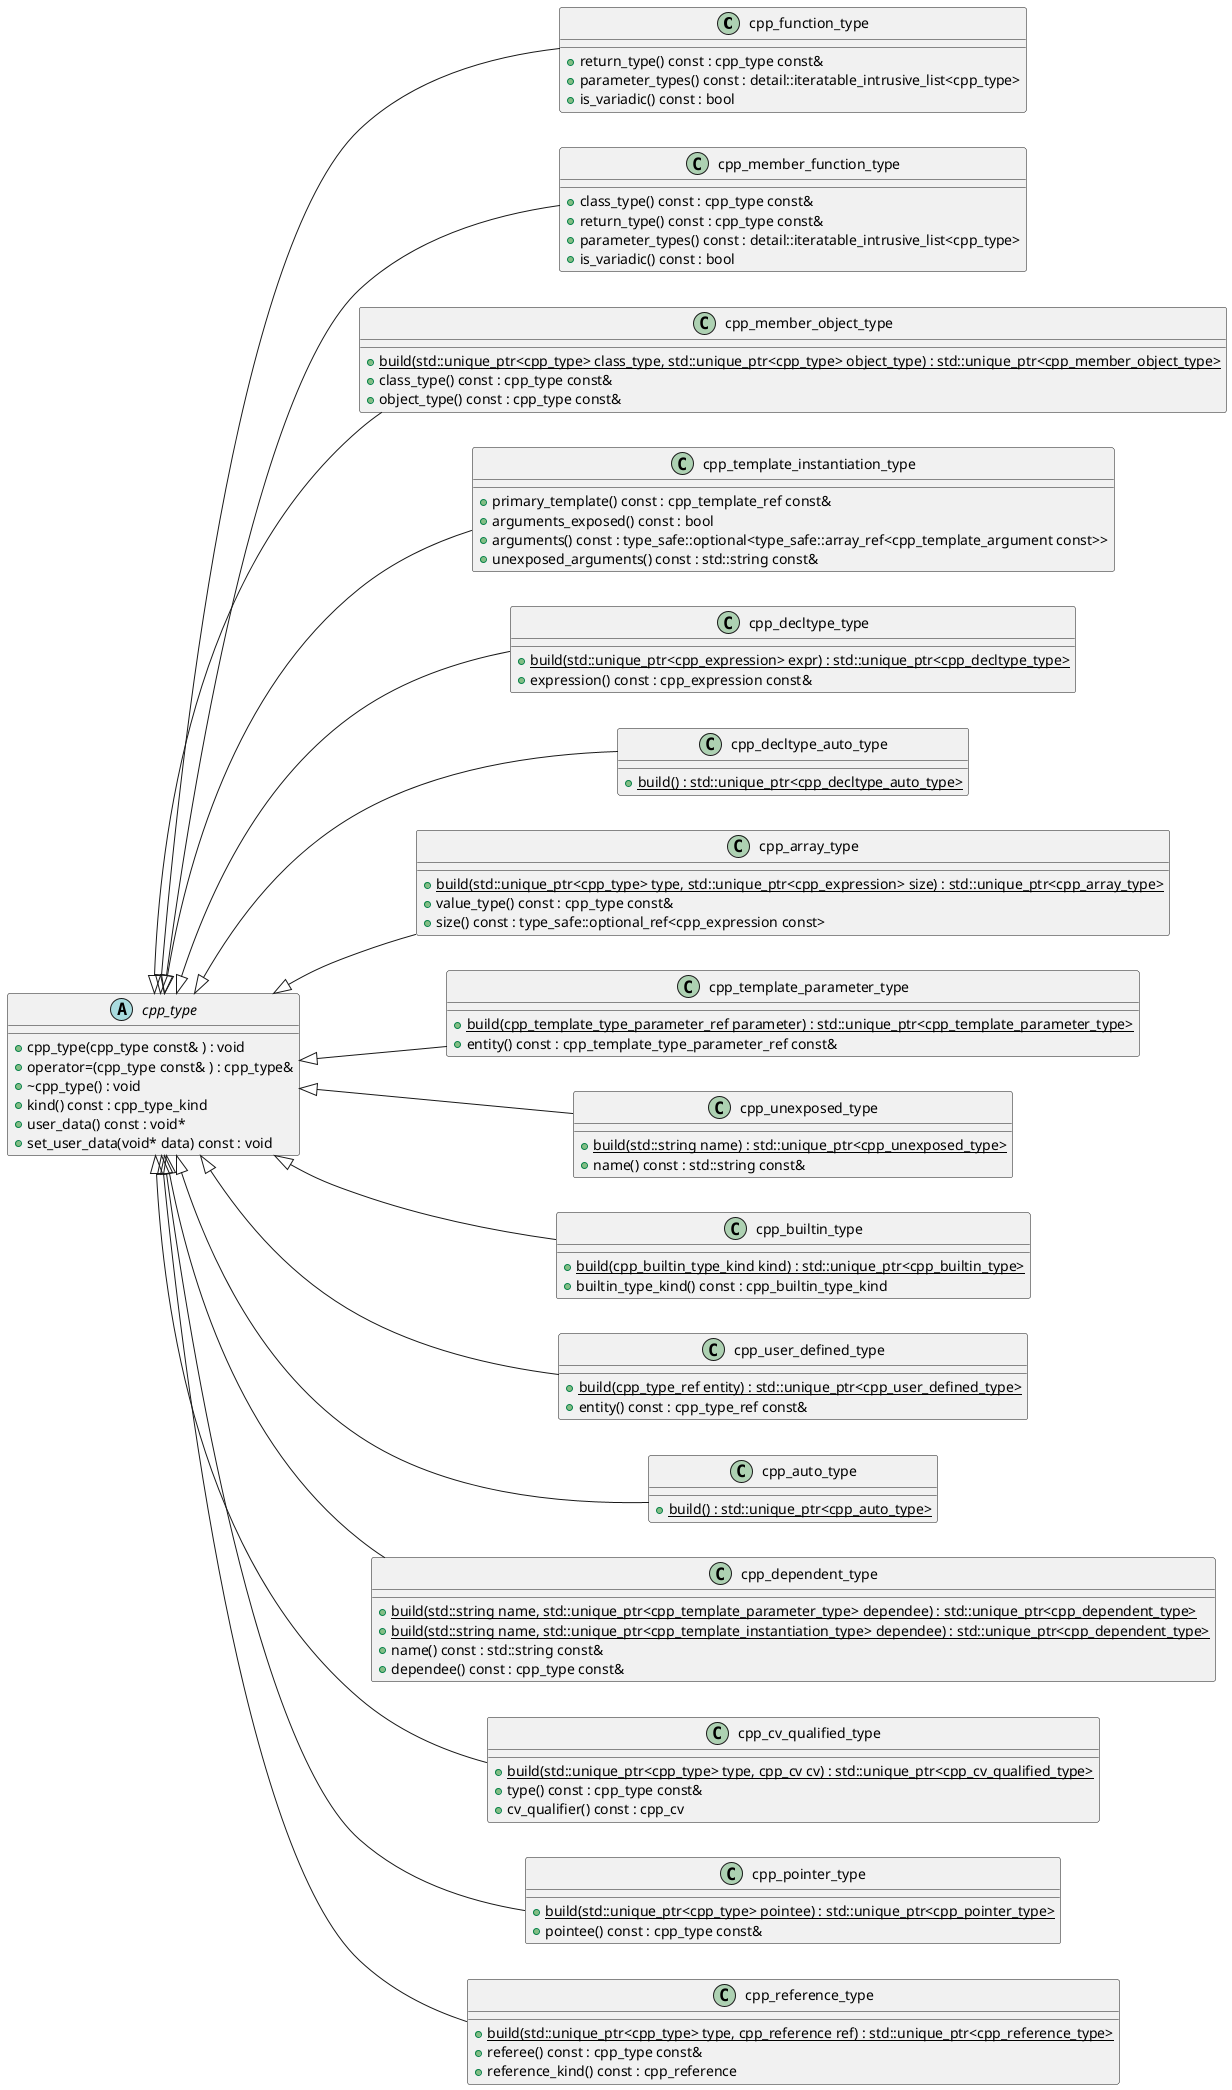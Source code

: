 @startuml
left to right direction
class "cpp_function_type" as C_0000002354
class C_0000002354 [[https://github.com/foonathan/cppast/blob/19cbc378f8a6b3fe7d04b309784a3a0920de9e75/include/cppast/cpp_function_type.hpp#L14{A [cppast::cpp_type]() that is a function. A function pointer is created by wrapping it in [cppast::cpp_pointer_type]().}]] {
+return_type() const : cpp_type const& [[[https://github.com/foonathan/cppast/blob/19cbc378f8a6b3fe7d04b309784a3a0920de9e75/include/cppast/cpp_function_type.hpp#L49{\returns A reference to the return [cppast::cpp_type]().}]]]
+parameter_types() const : detail::iteratable_intrusive_list<cpp_type> [[[https://github.com/foonathan/cppast/blob/19cbc378f8a6b3fe7d04b309784a3a0920de9e75/include/cppast/cpp_function_type.hpp#L55{\returns An iteratable object iterating over the parameter types.}]]]
+is_variadic() const : bool [[[https://github.com/foonathan/cppast/blob/19cbc378f8a6b3fe7d04b309784a3a0920de9e75/include/cppast/cpp_function_type.hpp#L61{\returns Whether or not the function is variadic (C-style ellipsis).}]]]
}
class "cpp_member_function_type" as C_0000002417
class C_0000002417 [[https://github.com/foonathan/cppast/blob/19cbc378f8a6b3fe7d04b309784a3a0920de9e75/include/cppast/cpp_function_type.hpp#L87{A [cppast::cpp_type]() that is a member function. A member function with cv qualifier is created by wrapping it in [cppast::cpp_cv_qualified_type](). A member function with reference qualifier is created by wrapping it in [cppast::cpp_reference_type]()....}]] {
+class_type() const : cpp_type const& [[[https://github.com/foonathan/cppast/blob/19cbc378f8a6b3fe7d04b309784a3a0920de9e75/include/cppast/cpp_function_type.hpp#L122{\returns A reference to the class [cppast::cpp_type]().}]]]
+return_type() const : cpp_type const& [[[https://github.com/foonathan/cppast/blob/19cbc378f8a6b3fe7d04b309784a3a0920de9e75/include/cppast/cpp_function_type.hpp#L128{\returns A reference to the return [cppast::cpp_type]().}]]]
+parameter_types() const : detail::iteratable_intrusive_list<cpp_type> [[[https://github.com/foonathan/cppast/blob/19cbc378f8a6b3fe7d04b309784a3a0920de9e75/include/cppast/cpp_function_type.hpp#L134{\returns An iteratable object iterating over the parameter types.}]]]
+is_variadic() const : bool [[[https://github.com/foonathan/cppast/blob/19cbc378f8a6b3fe7d04b309784a3a0920de9e75/include/cppast/cpp_function_type.hpp#L140{\returns Whether or not the function is variadic (C-style ellipsis).}]]]
}
class "cpp_member_object_type" as C_0000002491
class C_0000002491 [[https://github.com/foonathan/cppast/blob/19cbc378f8a6b3fe7d04b309784a3a0920de9e75/include/cppast/cpp_function_type.hpp#L164{A [cppast::cpp_type]() that is a member object. A member object pointer is created by wrapping it in [cppast::cpp_pointer_type]().}]] {
{static} +build(std::unique_ptr<cpp_type> class_type, std::unique_ptr<cpp_type> object_type) : std::unique_ptr<cpp_member_object_type> [[[https://github.com/foonathan/cppast/blob/19cbc378f8a6b3fe7d04b309784a3a0920de9e75/include/cppast/cpp_function_type.hpp#L168{\returns A newly created member object type.}]]]
+class_type() const : cpp_type const& [[[https://github.com/foonathan/cppast/blob/19cbc378f8a6b3fe7d04b309784a3a0920de9e75/include/cppast/cpp_function_type.hpp#L176{\returns A reference to the class [cppast::cpp_type]().}]]]
+object_type() const : cpp_type const& [[[https://github.com/foonathan/cppast/blob/19cbc378f8a6b3fe7d04b309784a3a0920de9e75/include/cppast/cpp_function_type.hpp#L182{\returns A reference to the object [cppast::cpp_type]().}]]]
}
class "cpp_template_instantiation_type" as C_0000002684
class C_0000002684 [[https://github.com/foonathan/cppast/blob/19cbc378f8a6b3fe7d04b309784a3a0920de9e75/include/cppast/cpp_template.hpp#L93{A [cppast::cpp_type]() representing an instantiation of a [cppast::cpp_template]().}]] {
+primary_template() const : cpp_template_ref const& [[[https://github.com/foonathan/cppast/blob/19cbc378f8a6b3fe7d04b309784a3a0920de9e75/include/cppast/cpp_template.hpp#L132{\returns A reference to the template that is being instantiated. \notes It could also point to a specialization, this is just the *primary* template.}]]]
+arguments_exposed() const : bool [[[https://github.com/foonathan/cppast/blob/19cbc378f8a6b3fe7d04b309784a3a0920de9e75/include/cppast/cpp_template.hpp#L138{\returns Whether or not the arguments are exposed.}]]]
+arguments() const : type_safe::optional<type_safe::array_ref<cpp_template_argument const>> [[[https://github.com/foonathan/cppast/blob/19cbc378f8a6b3fe7d04b309784a3a0920de9e75/include/cppast/cpp_template.hpp#L145{\returns An array ref to the [cppast::cpp_template_argument](), if there are any. \requires The arguments are exposed, i.e. `arguments_exposed()` returns `true`.}]]]
+unexposed_arguments() const : std::string const& [[[https://github.com/foonathan/cppast/blob/19cbc378f8a6b3fe7d04b309784a3a0920de9e75/include/cppast/cpp_template.hpp#L156{\returns The unexposed arguments as string. \requires The arguments are not exposed, i.e. `arguments_exposed()` returns `false`.}]]]
}
class "cpp_decltype_type" as C_0000003189
class C_0000003189 [[https://github.com/foonathan/cppast/blob/19cbc378f8a6b3fe7d04b309784a3a0920de9e75/include/cppast/cpp_decltype_type.hpp#L13{A [cppast::cpp_type]() that isn't given but taken from an expression.}]] {
{static} +build(std::unique_ptr<cpp_expression> expr) : std::unique_ptr<cpp_decltype_type> [[[https://github.com/foonathan/cppast/blob/19cbc378f8a6b3fe7d04b309784a3a0920de9e75/include/cppast/cpp_decltype_type.hpp#L17{\returns A newly created `decltype` type.}]]]
+expression() const : cpp_expression const& [[[https://github.com/foonathan/cppast/blob/19cbc378f8a6b3fe7d04b309784a3a0920de9e75/include/cppast/cpp_decltype_type.hpp#L23{\returns A reference to the expression given.}]]]
}
class "cpp_decltype_auto_type" as C_0000003205
class C_0000003205 [[https://github.com/foonathan/cppast/blob/19cbc378f8a6b3fe7d04b309784a3a0920de9e75/include/cppast/cpp_decltype_type.hpp#L40{A [cppast::cpp_type]() that isn't given but deduced using the `decltype` rules.}]] {
{static} +build() : std::unique_ptr<cpp_decltype_auto_type> [[[https://github.com/foonathan/cppast/blob/19cbc378f8a6b3fe7d04b309784a3a0920de9e75/include/cppast/cpp_decltype_type.hpp#L44{\returns A newly created `auto` type.}]]]
}
class "cpp_array_type" as C_0000003400
class C_0000003400 [[https://github.com/foonathan/cppast/blob/19cbc378f8a6b3fe7d04b309784a3a0920de9e75/include/cppast/cpp_array_type.hpp#L13{An array of a [cppast::cpp_type]().}]] {
{static} +build(std::unique_ptr<cpp_type> type, std::unique_ptr<cpp_expression> size) : std::unique_ptr<cpp_array_type> [[[https://github.com/foonathan/cppast/blob/19cbc378f8a6b3fe7d04b309784a3a0920de9e75/include/cppast/cpp_array_type.hpp#L18{\returns A newly created array. \notes `size` may be `nullptr`.}]]]
+value_type() const : cpp_type const& [[[https://github.com/foonathan/cppast/blob/19cbc378f8a6b3fe7d04b309784a3a0920de9e75/include/cppast/cpp_array_type.hpp#L26{\returns A reference to the value [cppast::cpp_type]().}]]]
+size() const : type_safe::optional_ref<cpp_expression const> [[[https://github.com/foonathan/cppast/blob/19cbc378f8a6b3fe7d04b309784a3a0920de9e75/include/cppast/cpp_array_type.hpp#L33{\returns An optional reference to the [cppast::cpp_expression]() that is the size of the array. \notes An unsized array - `T[]` - does not have a size.}]]]
}
class "cpp_template_parameter_type" as C_0000003729
class C_0000003729 [[https://github.com/foonathan/cppast/blob/19cbc378f8a6b3fe7d04b309784a3a0920de9e75/include/cppast/cpp_template_parameter.hpp#L97{A [cppast::cpp_type]() defined by a [cppast::cpp_template_type_parameter]().}]] {
{static} +build(cpp_template_type_parameter_ref parameter) : std::unique_ptr<cpp_template_parameter_type> [[[https://github.com/foonathan/cppast/blob/19cbc378f8a6b3fe7d04b309784a3a0920de9e75/include/cppast/cpp_template_parameter.hpp#L101{\returns A newly created parameter type.}]]]
+entity() const : cpp_template_type_parameter_ref const& [[[https://github.com/foonathan/cppast/blob/19cbc378f8a6b3fe7d04b309784a3a0920de9e75/include/cppast/cpp_template_parameter.hpp#L109{\returns A reference to the [cppast::cpp_template_type_parameter]() this type refers to.}]]]
}
abstract "cpp_type" as C_0000004108
abstract C_0000004108 [[https://github.com/foonathan/cppast/blob/19cbc378f8a6b3fe7d04b309784a3a0920de9e75/include/cppast/cpp_type.hpp#L44{Base class for all C++ types.}]] {
+cpp_type(cpp_type const& ) : void [[[https://github.com/foonathan/cppast/blob/19cbc378f8a6b3fe7d04b309784a3a0920de9e75/include/cppast/cpp_type.hpp#L47{cpp_type}]]]
+operator=(cpp_type const& ) : cpp_type& [[[https://github.com/foonathan/cppast/blob/19cbc378f8a6b3fe7d04b309784a3a0920de9e75/include/cppast/cpp_type.hpp#L48{operator=}]]]
+~cpp_type() : void [[[https://github.com/foonathan/cppast/blob/19cbc378f8a6b3fe7d04b309784a3a0920de9e75/include/cppast/cpp_type.hpp#L50{~cpp_type}]]]
+kind() const : cpp_type_kind [[[https://github.com/foonathan/cppast/blob/19cbc378f8a6b3fe7d04b309784a3a0920de9e75/include/cppast/cpp_type.hpp#L53{\returns The [cppast::cpp_type_kind]().}]]]
+user_data() const : void* [[[https://github.com/foonathan/cppast/blob/19cbc378f8a6b3fe7d04b309784a3a0920de9e75/include/cppast/cpp_type.hpp#L59{\returns The specified user data.}]]]
+set_user_data(void* data) const : void [[[https://github.com/foonathan/cppast/blob/19cbc378f8a6b3fe7d04b309784a3a0920de9e75/include/cppast/cpp_type.hpp#L71{\effects Sets some kind of user data. User data is just some kind of pointer, there are no requirements. The class will do no lifetime management. User data is useful if you need to store additional data for an entity without the need to maintain a regi...}]]]
}
class "cpp_unexposed_type" as C_0000004122
class C_0000004122 [[https://github.com/foonathan/cppast/blob/19cbc378f8a6b3fe7d04b309784a3a0920de9e75/include/cppast/cpp_type.hpp#L95{An unexposed [cppast::cpp_type](). This is one where no further information besides a name is available.}]] {
{static} +build(std::string name) : std::unique_ptr<cpp_unexposed_type> [[[https://github.com/foonathan/cppast/blob/19cbc378f8a6b3fe7d04b309784a3a0920de9e75/include/cppast/cpp_type.hpp#L99{\returns A newly created unexposed type.}]]]
+name() const : std::string const& [[[https://github.com/foonathan/cppast/blob/19cbc378f8a6b3fe7d04b309784a3a0920de9e75/include/cppast/cpp_type.hpp#L105{\returns The name of the type.}]]]
}
class "cpp_builtin_type" as C_0000004139
class C_0000004139 [[https://github.com/foonathan/cppast/blob/19cbc378f8a6b3fe7d04b309784a3a0920de9e75/include/cppast/cpp_type.hpp#L161{A builtin [cppast::cpp_type](). This is one where there is no associated [cppast::cpp_entity]().}]] {
{static} +build(cpp_builtin_type_kind kind) : std::unique_ptr<cpp_builtin_type> [[[https://github.com/foonathan/cppast/blob/19cbc378f8a6b3fe7d04b309784a3a0920de9e75/include/cppast/cpp_type.hpp#L165{\returns A newly created builtin type.}]]]
+builtin_type_kind() const : cpp_builtin_type_kind [[[https://github.com/foonathan/cppast/blob/19cbc378f8a6b3fe7d04b309784a3a0920de9e75/include/cppast/cpp_type.hpp#L171{\returns Which builtin type it is.}]]]
}
class "cpp_user_defined_type" as C_0000004166
class C_0000004166 [[https://github.com/foonathan/cppast/blob/19cbc378f8a6b3fe7d04b309784a3a0920de9e75/include/cppast/cpp_type.hpp#L202{A user-defined [cppast::cpp_type](). It has an associated [cppast::cpp_entity]().}]] {
{static} +build(cpp_type_ref entity) : std::unique_ptr<cpp_user_defined_type> [[[https://github.com/foonathan/cppast/blob/19cbc378f8a6b3fe7d04b309784a3a0920de9e75/include/cppast/cpp_type.hpp#L206{\returns A newly created user-defined type.}]]]
+entity() const : cpp_type_ref const& [[[https://github.com/foonathan/cppast/blob/19cbc378f8a6b3fe7d04b309784a3a0920de9e75/include/cppast/cpp_type.hpp#L213{\returns A [cppast::cpp_type_ref]() to the associated [cppast::cpp_entity]() that is the type.}]]]
}
class "cpp_auto_type" as C_0000004213
class C_0000004213 [[https://github.com/foonathan/cppast/blob/19cbc378f8a6b3fe7d04b309784a3a0920de9e75/include/cppast/cpp_type.hpp#L230{A [cppast::cpp_type]() that isn't given but deduced by `auto`.}]] {
{static} +build() : std::unique_ptr<cpp_auto_type> [[[https://github.com/foonathan/cppast/blob/19cbc378f8a6b3fe7d04b309784a3a0920de9e75/include/cppast/cpp_type.hpp#L234{\returns A newly created `auto` type.}]]]
}
class "cpp_dependent_type" as C_0000004225
class C_0000004225 [[https://github.com/foonathan/cppast/blob/19cbc378f8a6b3fe7d04b309784a3a0920de9e75/include/cppast/cpp_type.hpp#L249{A [cppast::cpp_type]() that depends on another type.}]] {
{static} +build(std::string name, std::unique_ptr<cpp_template_parameter_type> dependee) : std::unique_ptr<cpp_dependent_type> [[[https://github.com/foonathan/cppast/blob/19cbc378f8a6b3fe7d04b309784a3a0920de9e75/include/cppast/cpp_type.hpp#L253{\returns A newly created type dependent on a [cppast::cpp_template_parameter_type]().}]]]
{static} +build(std::string name, std::unique_ptr<cpp_template_instantiation_type> dependee) : std::unique_ptr<cpp_dependent_type> [[[https://github.com/foonathan/cppast/blob/19cbc378f8a6b3fe7d04b309784a3a0920de9e75/include/cppast/cpp_type.hpp#L257{\returns A newly created type dependent on a [cppast::cpp_template_instantiation_type]().}]]]
+name() const : std::string const& [[[https://github.com/foonathan/cppast/blob/19cbc378f8a6b3fe7d04b309784a3a0920de9e75/include/cppast/cpp_type.hpp#L262{\returns The name of the dependent type. \notes It does not include a scope.}]]]
+dependee() const : cpp_type const& [[[https://github.com/foonathan/cppast/blob/19cbc378f8a6b3fe7d04b309784a3a0920de9e75/include/cppast/cpp_type.hpp#L270{\returns A reference to the [cppast::cpp_type]() it depends one. \notes This is either [cppast::cpp_template_parameter_type]() or [cppast:cpp_template_instantiation_type]().}]]]
}
class "cpp_cv_qualified_type" as C_0000004265
class C_0000004265 [[https://github.com/foonathan/cppast/blob/19cbc378f8a6b3fe7d04b309784a3a0920de9e75/include/cppast/cpp_type.hpp#L311{A [cppast::cpp_cv]() qualified [cppast::cpp_type]().}]] {
{static} +build(std::unique_ptr<cpp_type> type, cpp_cv cv) : std::unique_ptr<cpp_cv_qualified_type> [[[https://github.com/foonathan/cppast/blob/19cbc378f8a6b3fe7d04b309784a3a0920de9e75/include/cppast/cpp_type.hpp#L316{\returns A newly created qualified type. \requires `cv` must not be [cppast::cpp_cv::cpp_cv_none]().}]]]
+type() const : cpp_type const& [[[https://github.com/foonathan/cppast/blob/19cbc378f8a6b3fe7d04b309784a3a0920de9e75/include/cppast/cpp_type.hpp#L324{\returns A reference to the [cppast::cpp_type]() that is qualified.}]]]
+cv_qualifier() const : cpp_cv [[[https://github.com/foonathan/cppast/blob/19cbc378f8a6b3fe7d04b309784a3a0920de9e75/include/cppast/cpp_type.hpp#L330{\returns The [cppast::cpp_cv]() qualifier.}]]]
}
class "cpp_pointer_type" as C_0000004297
class C_0000004297 [[https://github.com/foonathan/cppast/blob/19cbc378f8a6b3fe7d04b309784a3a0920de9e75/include/cppast/cpp_type.hpp#L359{A pointer to a [cppast::cpp_type]().}]] {
{static} +build(std::unique_ptr<cpp_type> pointee) : std::unique_ptr<cpp_pointer_type> [[[https://github.com/foonathan/cppast/blob/19cbc378f8a6b3fe7d04b309784a3a0920de9e75/include/cppast/cpp_type.hpp#L363{\returns A newly created pointer type.}]]]
+pointee() const : cpp_type const& [[[https://github.com/foonathan/cppast/blob/19cbc378f8a6b3fe7d04b309784a3a0920de9e75/include/cppast/cpp_type.hpp#L369{\returns A reference to the [cppast::cpp_type]() that is the pointee.}]]]
}
class "cpp_reference_type" as C_0000004322
class C_0000004322 [[https://github.com/foonathan/cppast/blob/19cbc378f8a6b3fe7d04b309784a3a0920de9e75/include/cppast/cpp_type.hpp#L394{A reference to a [cppast::cpp_type]().}]] {
{static} +build(std::unique_ptr<cpp_type> type, cpp_reference ref) : std::unique_ptr<cpp_reference_type> [[[https://github.com/foonathan/cppast/blob/19cbc378f8a6b3fe7d04b309784a3a0920de9e75/include/cppast/cpp_type.hpp#L399{\returns A newly created qualified type. \requires `ref` must not be [cppast::cpp_reference::cpp_ref_none]().}]]]
+referee() const : cpp_type const& [[[https://github.com/foonathan/cppast/blob/19cbc378f8a6b3fe7d04b309784a3a0920de9e75/include/cppast/cpp_type.hpp#L407{\returns A reference to the [cppast::cpp_type]() that is referenced.}]]]
+reference_kind() const : cpp_reference [[[https://github.com/foonathan/cppast/blob/19cbc378f8a6b3fe7d04b309784a3a0920de9e75/include/cppast/cpp_type.hpp#L413{\returns The [cppast::cpp_reference]() type.}]]]
}
C_0000004108 <|-- C_0000002354
C_0000004108 <|-- C_0000002417
C_0000004108 <|-- C_0000002491
C_0000004108 <|-- C_0000002684
C_0000004108 <|-- C_0000003189
C_0000004108 <|-- C_0000003205
C_0000004108 <|-- C_0000003400
C_0000004108 <|-- C_0000003729
C_0000004108 <|-- C_0000004122
C_0000004108 <|-- C_0000004139
C_0000004108 <|-- C_0000004166
C_0000004108 <|-- C_0000004213
C_0000004108 <|-- C_0000004225
C_0000004108 <|-- C_0000004265
C_0000004108 <|-- C_0000004297
C_0000004108 <|-- C_0000004322
@enduml
